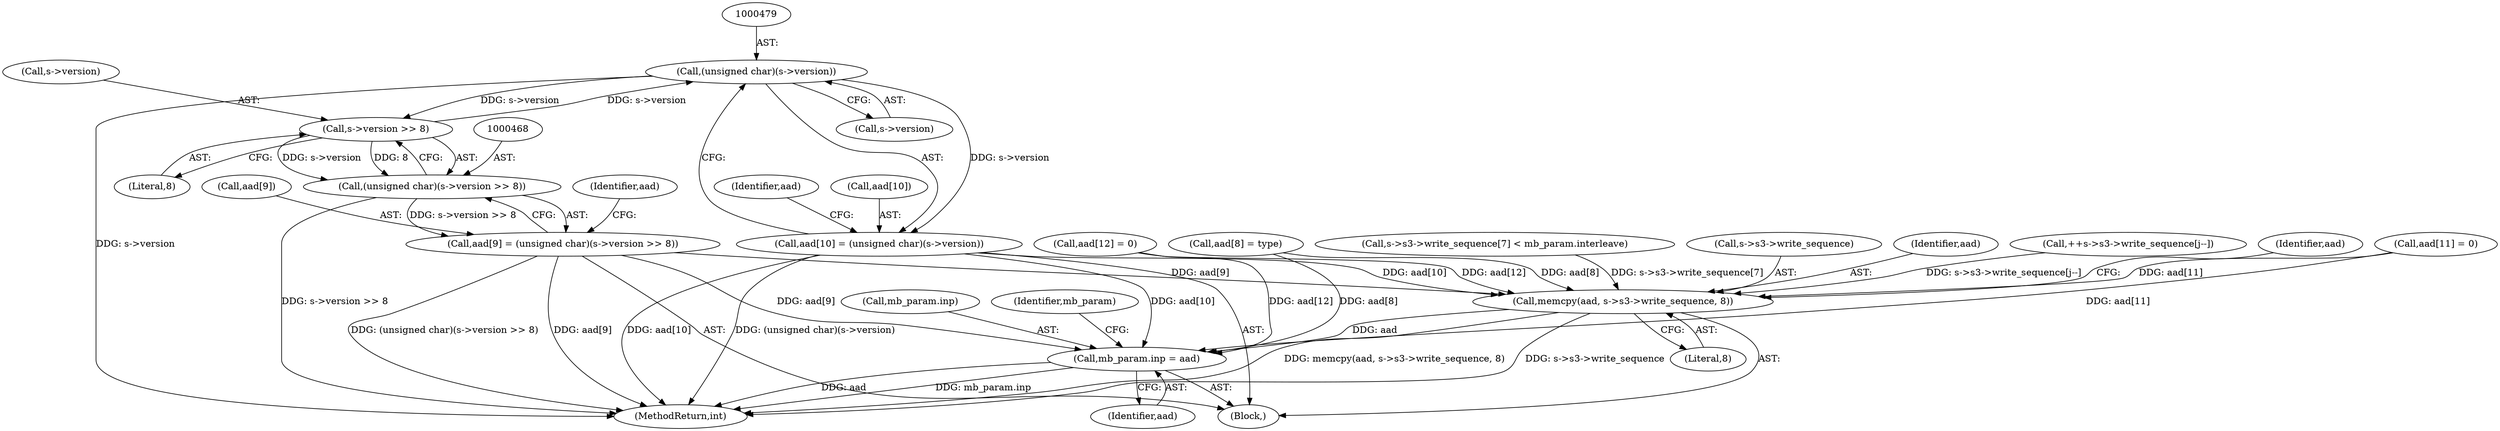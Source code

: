 digraph "0_openssl_77c77f0a1b9f15b869ca3342186dfbedd1119d0e@pointer" {
"1000478" [label="(Call,(unsigned char)(s->version))"];
"1000469" [label="(Call,s->version >> 8)"];
"1000478" [label="(Call,(unsigned char)(s->version))"];
"1000467" [label="(Call,(unsigned char)(s->version >> 8))"];
"1000463" [label="(Call,aad[9] = (unsigned char)(s->version >> 8))"];
"1000450" [label="(Call,memcpy(aad, s->s3->write_sequence, 8))"];
"1000498" [label="(Call,mb_param.inp = aad)"];
"1000474" [label="(Call,aad[10] = (unsigned char)(s->version))"];
"1000498" [label="(Call,mb_param.inp = aad)"];
"1000589" [label="(Call,s->s3->write_sequence[7] < mb_param.interleave)"];
"1000450" [label="(Call,memcpy(aad, s->s3->write_sequence, 8))"];
"1000505" [label="(Identifier,mb_param)"];
"1000474" [label="(Call,aad[10] = (unsigned char)(s->version))"];
"1000452" [label="(Call,s->s3->write_sequence)"];
"1000485" [label="(Identifier,aad)"];
"1000457" [label="(Literal,8)"];
"1000488" [label="(Call,aad[12] = 0)"];
"1000480" [label="(Call,s->version)"];
"1000458" [label="(Call,aad[8] = type)"];
"1000464" [label="(Call,aad[9])"];
"1000856" [label="(MethodReturn,int)"];
"1000451" [label="(Identifier,aad)"];
"1000502" [label="(Identifier,aad)"];
"1000470" [label="(Call,s->version)"];
"1000463" [label="(Call,aad[9] = (unsigned char)(s->version >> 8))"];
"1000476" [label="(Identifier,aad)"];
"1000499" [label="(Call,mb_param.inp)"];
"1000469" [label="(Call,s->version >> 8)"];
"1000473" [label="(Literal,8)"];
"1000467" [label="(Call,(unsigned char)(s->version >> 8))"];
"1000483" [label="(Call,aad[11] = 0)"];
"1000475" [label="(Call,aad[10])"];
"1000382" [label="(Block,)"];
"1000478" [label="(Call,(unsigned char)(s->version))"];
"1000611" [label="(Call,++s->s3->write_sequence[j--])"];
"1000460" [label="(Identifier,aad)"];
"1000478" -> "1000474"  [label="AST: "];
"1000478" -> "1000480"  [label="CFG: "];
"1000479" -> "1000478"  [label="AST: "];
"1000480" -> "1000478"  [label="AST: "];
"1000474" -> "1000478"  [label="CFG: "];
"1000478" -> "1000856"  [label="DDG: s->version"];
"1000478" -> "1000469"  [label="DDG: s->version"];
"1000478" -> "1000474"  [label="DDG: s->version"];
"1000469" -> "1000478"  [label="DDG: s->version"];
"1000469" -> "1000467"  [label="AST: "];
"1000469" -> "1000473"  [label="CFG: "];
"1000470" -> "1000469"  [label="AST: "];
"1000473" -> "1000469"  [label="AST: "];
"1000467" -> "1000469"  [label="CFG: "];
"1000469" -> "1000467"  [label="DDG: s->version"];
"1000469" -> "1000467"  [label="DDG: 8"];
"1000467" -> "1000463"  [label="AST: "];
"1000468" -> "1000467"  [label="AST: "];
"1000463" -> "1000467"  [label="CFG: "];
"1000467" -> "1000856"  [label="DDG: s->version >> 8"];
"1000467" -> "1000463"  [label="DDG: s->version >> 8"];
"1000463" -> "1000382"  [label="AST: "];
"1000464" -> "1000463"  [label="AST: "];
"1000476" -> "1000463"  [label="CFG: "];
"1000463" -> "1000856"  [label="DDG: (unsigned char)(s->version >> 8)"];
"1000463" -> "1000856"  [label="DDG: aad[9]"];
"1000463" -> "1000450"  [label="DDG: aad[9]"];
"1000463" -> "1000498"  [label="DDG: aad[9]"];
"1000450" -> "1000382"  [label="AST: "];
"1000450" -> "1000457"  [label="CFG: "];
"1000451" -> "1000450"  [label="AST: "];
"1000452" -> "1000450"  [label="AST: "];
"1000457" -> "1000450"  [label="AST: "];
"1000460" -> "1000450"  [label="CFG: "];
"1000450" -> "1000856"  [label="DDG: memcpy(aad, s->s3->write_sequence, 8)"];
"1000450" -> "1000856"  [label="DDG: s->s3->write_sequence"];
"1000458" -> "1000450"  [label="DDG: aad[8]"];
"1000488" -> "1000450"  [label="DDG: aad[12]"];
"1000474" -> "1000450"  [label="DDG: aad[10]"];
"1000483" -> "1000450"  [label="DDG: aad[11]"];
"1000589" -> "1000450"  [label="DDG: s->s3->write_sequence[7]"];
"1000611" -> "1000450"  [label="DDG: s->s3->write_sequence[j--]"];
"1000450" -> "1000498"  [label="DDG: aad"];
"1000498" -> "1000382"  [label="AST: "];
"1000498" -> "1000502"  [label="CFG: "];
"1000499" -> "1000498"  [label="AST: "];
"1000502" -> "1000498"  [label="AST: "];
"1000505" -> "1000498"  [label="CFG: "];
"1000498" -> "1000856"  [label="DDG: aad"];
"1000498" -> "1000856"  [label="DDG: mb_param.inp"];
"1000458" -> "1000498"  [label="DDG: aad[8]"];
"1000488" -> "1000498"  [label="DDG: aad[12]"];
"1000474" -> "1000498"  [label="DDG: aad[10]"];
"1000483" -> "1000498"  [label="DDG: aad[11]"];
"1000474" -> "1000382"  [label="AST: "];
"1000475" -> "1000474"  [label="AST: "];
"1000485" -> "1000474"  [label="CFG: "];
"1000474" -> "1000856"  [label="DDG: aad[10]"];
"1000474" -> "1000856"  [label="DDG: (unsigned char)(s->version)"];
}
